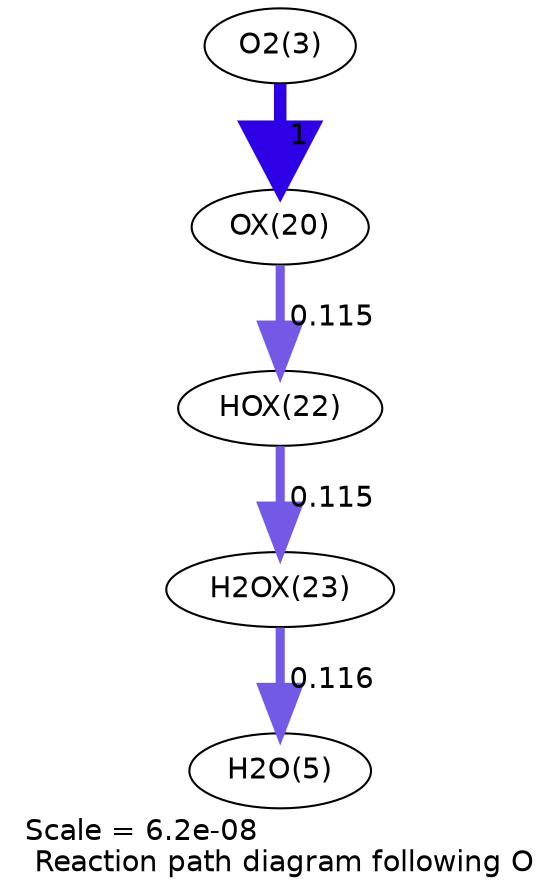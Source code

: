 digraph reaction_paths {
center=1;
s5 -> s91[fontname="Helvetica", penwidth=6, arrowsize=3, color="0.7, 1.5, 0.9"
, label=" 1"];
s91 -> s93[fontname="Helvetica", penwidth=4.37, arrowsize=2.18, color="0.7, 0.615, 0.9"
, label=" 0.115"];
s93 -> s94[fontname="Helvetica", penwidth=4.37, arrowsize=2.19, color="0.7, 0.615, 0.9"
, label=" 0.115"];
s94 -> s7[fontname="Helvetica", penwidth=4.37, arrowsize=2.19, color="0.7, 0.616, 0.9"
, label=" 0.116"];
s5 [ fontname="Helvetica", label="O2(3)"];
s7 [ fontname="Helvetica", label="H2O(5)"];
s91 [ fontname="Helvetica", label="OX(20)"];
s93 [ fontname="Helvetica", label="HOX(22)"];
s94 [ fontname="Helvetica", label="H2OX(23)"];
 label = "Scale = 6.2e-08\l Reaction path diagram following O";
 fontname = "Helvetica";
}
